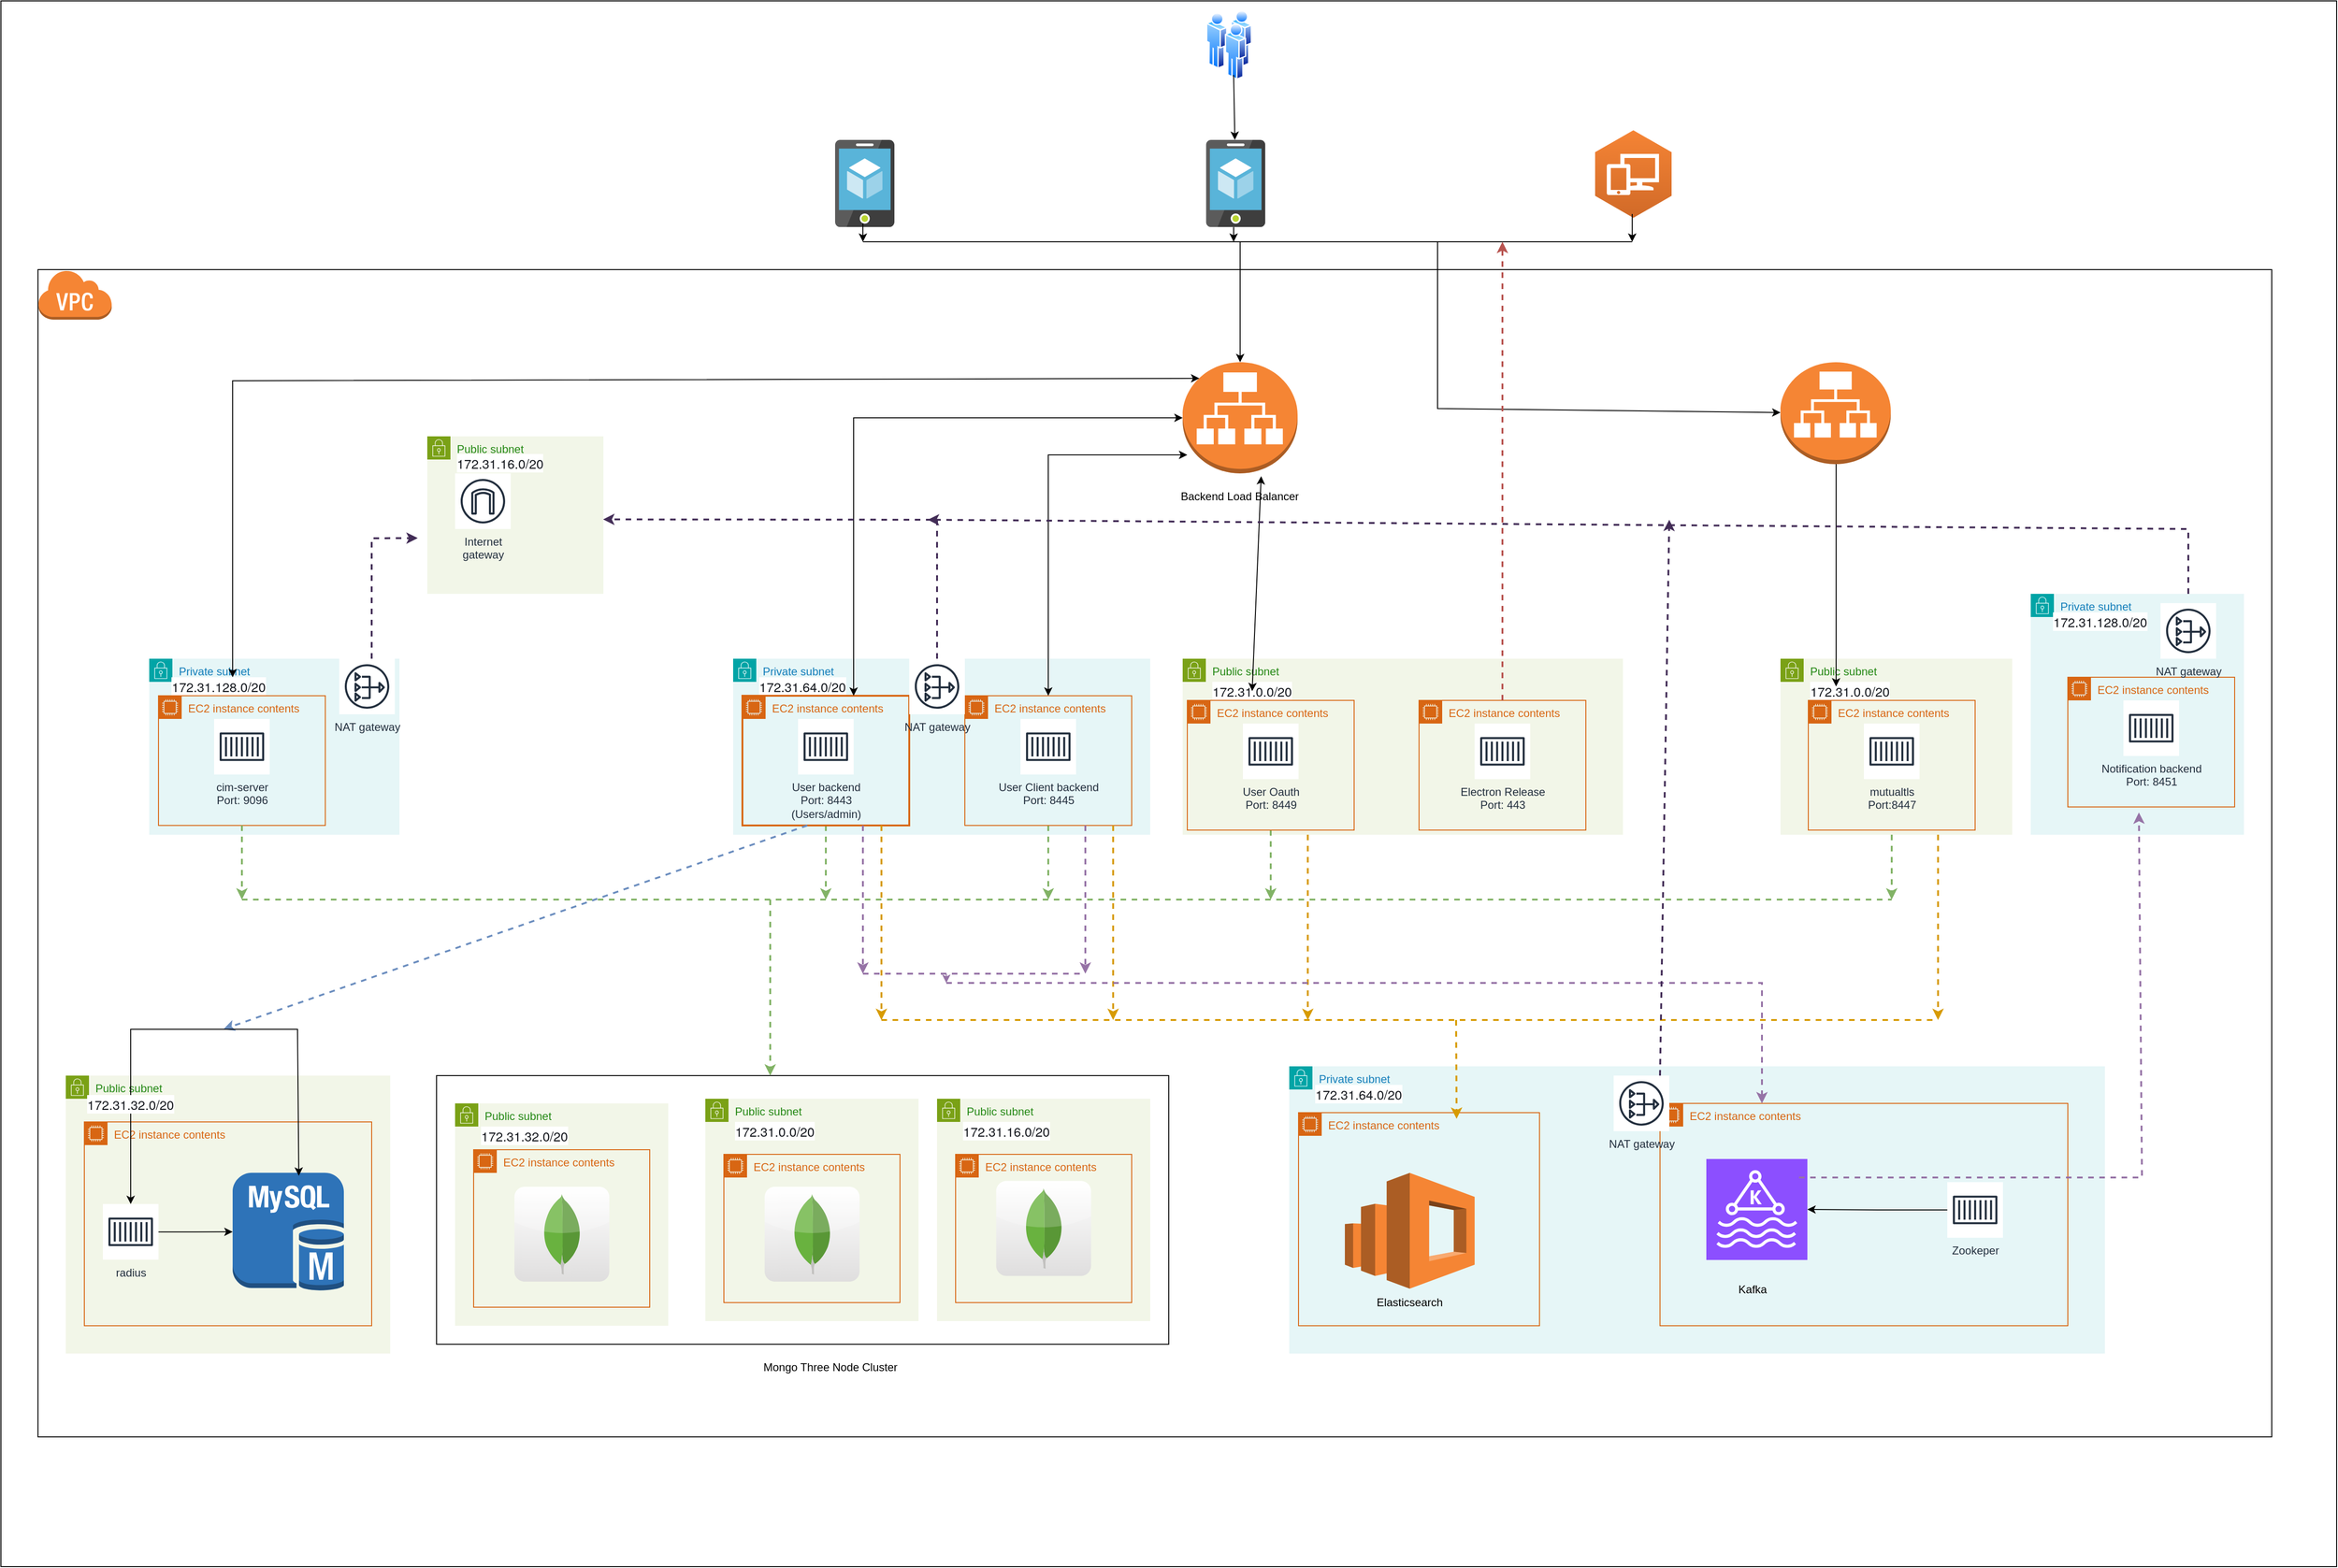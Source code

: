 <mxfile version="24.7.14">
  <diagram name="Page-1" id="pGAKAPKMy0GoA83f_Wez">
    <mxGraphModel dx="3497" dy="1487" grid="1" gridSize="10" guides="1" tooltips="1" connect="1" arrows="1" fold="1" page="1" pageScale="1" pageWidth="850" pageHeight="1100" math="0" shadow="0">
      <root>
        <mxCell id="0" />
        <mxCell id="1" parent="0" />
        <mxCell id="ZmOMr5aktULdy7HiZzXc-1" value="" style="rounded=0;whiteSpace=wrap;html=1;" parent="1" vertex="1">
          <mxGeometry x="-850" y="40" width="2520" height="1690" as="geometry" />
        </mxCell>
        <mxCell id="ZmOMr5aktULdy7HiZzXc-2" value="" style="image;aspect=fixed;perimeter=ellipsePerimeter;html=1;align=center;shadow=0;dashed=0;spacingTop=3;image=img/lib/active_directory/users.svg;" parent="1" vertex="1">
          <mxGeometry x="450.2" y="50" width="49.6" height="75.15" as="geometry" />
        </mxCell>
        <mxCell id="ZmOMr5aktULdy7HiZzXc-6" value="" style="image;sketch=0;aspect=fixed;html=1;points=[];align=center;fontSize=12;image=img/lib/mscae/App_Service_Mobile_App.svg;" parent="1" vertex="1">
          <mxGeometry x="50" y="190" width="64" height="94.12" as="geometry" />
        </mxCell>
        <mxCell id="ZmOMr5aktULdy7HiZzXc-8" value="" style="image;sketch=0;aspect=fixed;html=1;points=[];align=center;fontSize=12;image=img/lib/mscae/App_Service_Mobile_App.svg;" parent="1" vertex="1">
          <mxGeometry x="450.2" y="190" width="64" height="94.12" as="geometry" />
        </mxCell>
        <mxCell id="ZmOMr5aktULdy7HiZzXc-9" value="" style="outlineConnect=0;dashed=0;verticalLabelPosition=bottom;verticalAlign=top;align=center;html=1;shape=mxgraph.aws3.workspaces;fillColor=#D16A28;gradientColor=#F58435;gradientDirection=north;" parent="1" vertex="1">
          <mxGeometry x="870" y="179.62" width="82.5" height="94.5" as="geometry" />
        </mxCell>
        <mxCell id="ZmOMr5aktULdy7HiZzXc-16" value="" style="rounded=0;whiteSpace=wrap;html=1;" parent="1" vertex="1">
          <mxGeometry x="-810" y="330" width="2410" height="1260" as="geometry" />
        </mxCell>
        <mxCell id="ZmOMr5aktULdy7HiZzXc-18" value="" style="outlineConnect=0;dashed=0;verticalLabelPosition=bottom;verticalAlign=top;align=center;html=1;shape=mxgraph.aws3.virtual_private_cloud;fillColor=#F58534;gradientColor=none;" parent="1" vertex="1">
          <mxGeometry x="-810" y="330" width="79.5" height="54" as="geometry" />
        </mxCell>
        <mxCell id="ZmOMr5aktULdy7HiZzXc-19" value="" style="outlineConnect=0;dashed=0;verticalLabelPosition=bottom;verticalAlign=top;align=center;html=1;shape=mxgraph.aws3.application_load_balancer;fillColor=#F58534;gradientColor=none;" parent="1" vertex="1">
          <mxGeometry x="425" y="430" width="124" height="120" as="geometry" />
        </mxCell>
        <mxCell id="ZmOMr5aktULdy7HiZzXc-21" value="Public subnet" style="points=[[0,0],[0.25,0],[0.5,0],[0.75,0],[1,0],[1,0.25],[1,0.5],[1,0.75],[1,1],[0.75,1],[0.5,1],[0.25,1],[0,1],[0,0.75],[0,0.5],[0,0.25]];outlineConnect=0;gradientColor=none;html=1;whiteSpace=wrap;fontSize=12;fontStyle=0;container=1;pointerEvents=0;collapsible=0;recursiveResize=0;shape=mxgraph.aws4.group;grIcon=mxgraph.aws4.group_security_group;grStroke=0;strokeColor=#7AA116;fillColor=#F2F6E8;verticalAlign=top;align=left;spacingLeft=30;fontColor=#248814;dashed=0;" parent="1" vertex="1">
          <mxGeometry x="425" y="750" width="475" height="190" as="geometry" />
        </mxCell>
        <mxCell id="ZmOMr5aktULdy7HiZzXc-22" value="&lt;span style=&quot;color: rgb(22, 25, 31); font-family: &amp;quot;Amazon Ember&amp;quot;, &amp;quot;Helvetica Neue&amp;quot;, Roboto, Arial, sans-serif; font-size: 14px; text-align: start; background-color: rgb(255, 255, 255);&quot;&gt;172.31.0.0/20&lt;/span&gt;" style="text;html=1;align=center;verticalAlign=middle;whiteSpace=wrap;rounded=0;" parent="ZmOMr5aktULdy7HiZzXc-21" vertex="1">
          <mxGeometry x="30" y="20" width="90" height="30" as="geometry" />
        </mxCell>
        <mxCell id="ZmOMr5aktULdy7HiZzXc-140" style="edgeStyle=orthogonalEdgeStyle;rounded=0;orthogonalLoop=1;jettySize=auto;html=1;strokeWidth=2;dashed=1;fillColor=#d5e8d4;strokeColor=#82b366;" parent="ZmOMr5aktULdy7HiZzXc-21" source="ZmOMr5aktULdy7HiZzXc-51" edge="1">
          <mxGeometry relative="1" as="geometry">
            <mxPoint x="95" y="260" as="targetPoint" />
          </mxGeometry>
        </mxCell>
        <mxCell id="ZmOMr5aktULdy7HiZzXc-51" value="EC2 instance contents" style="points=[[0,0],[0.25,0],[0.5,0],[0.75,0],[1,0],[1,0.25],[1,0.5],[1,0.75],[1,1],[0.75,1],[0.5,1],[0.25,1],[0,1],[0,0.75],[0,0.5],[0,0.25]];outlineConnect=0;gradientColor=none;html=1;whiteSpace=wrap;fontSize=12;fontStyle=0;container=1;pointerEvents=0;collapsible=0;recursiveResize=0;shape=mxgraph.aws4.group;grIcon=mxgraph.aws4.group_ec2_instance_contents;strokeColor=#D86613;fillColor=none;verticalAlign=top;align=left;spacingLeft=30;fontColor=#D86613;dashed=0;" parent="ZmOMr5aktULdy7HiZzXc-21" vertex="1">
          <mxGeometry x="5" y="45" width="180" height="140" as="geometry" />
        </mxCell>
        <mxCell id="ZmOMr5aktULdy7HiZzXc-52" value="User Oauth&lt;br&gt;Port: 8449&lt;div&gt;&lt;br/&gt;&lt;/div&gt;" style="sketch=0;outlineConnect=0;fontColor=#232F3E;gradientColor=none;strokeColor=#232F3E;fillColor=#ffffff;dashed=0;verticalLabelPosition=bottom;verticalAlign=top;align=center;html=1;fontSize=12;fontStyle=0;aspect=fixed;shape=mxgraph.aws4.resourceIcon;resIcon=mxgraph.aws4.container_1;" parent="ZmOMr5aktULdy7HiZzXc-51" vertex="1">
          <mxGeometry x="60" y="25" width="60" height="60" as="geometry" />
        </mxCell>
        <mxCell id="ZmOMr5aktULdy7HiZzXc-161" value="" style="endArrow=classic;html=1;rounded=0;dashed=1;strokeWidth=2;fillColor=#ffe6cc;strokeColor=#d79b00;" parent="ZmOMr5aktULdy7HiZzXc-51" edge="1">
          <mxGeometry width="50" height="50" relative="1" as="geometry">
            <mxPoint x="130" y="145" as="sourcePoint" />
            <mxPoint x="130" y="345" as="targetPoint" />
          </mxGeometry>
        </mxCell>
        <mxCell id="ZmOMr5aktULdy7HiZzXc-53" value="EC2 instance contents" style="points=[[0,0],[0.25,0],[0.5,0],[0.75,0],[1,0],[1,0.25],[1,0.5],[1,0.75],[1,1],[0.75,1],[0.5,1],[0.25,1],[0,1],[0,0.75],[0,0.5],[0,0.25]];outlineConnect=0;gradientColor=none;html=1;whiteSpace=wrap;fontSize=12;fontStyle=0;container=1;pointerEvents=0;collapsible=0;recursiveResize=0;shape=mxgraph.aws4.group;grIcon=mxgraph.aws4.group_ec2_instance_contents;strokeColor=#D86613;fillColor=none;verticalAlign=top;align=left;spacingLeft=30;fontColor=#D86613;dashed=0;" parent="ZmOMr5aktULdy7HiZzXc-21" vertex="1">
          <mxGeometry x="255" y="45" width="180" height="140" as="geometry" />
        </mxCell>
        <mxCell id="ZmOMr5aktULdy7HiZzXc-54" value="Electron Release&lt;br&gt;Port: 443&lt;div&gt;&lt;br/&gt;&lt;/div&gt;" style="sketch=0;outlineConnect=0;fontColor=#232F3E;gradientColor=none;strokeColor=#232F3E;fillColor=#ffffff;dashed=0;verticalLabelPosition=bottom;verticalAlign=top;align=center;html=1;fontSize=12;fontStyle=0;aspect=fixed;shape=mxgraph.aws4.resourceIcon;resIcon=mxgraph.aws4.container_1;" parent="ZmOMr5aktULdy7HiZzXc-53" vertex="1">
          <mxGeometry x="60" y="25" width="60" height="60" as="geometry" />
        </mxCell>
        <mxCell id="ZmOMr5aktULdy7HiZzXc-35" value="Private subnet" style="points=[[0,0],[0.25,0],[0.5,0],[0.75,0],[1,0],[1,0.25],[1,0.5],[1,0.75],[1,1],[0.75,1],[0.5,1],[0.25,1],[0,1],[0,0.75],[0,0.5],[0,0.25]];outlineConnect=0;gradientColor=none;html=1;whiteSpace=wrap;fontSize=12;fontStyle=0;container=1;pointerEvents=0;collapsible=0;recursiveResize=0;shape=mxgraph.aws4.group;grIcon=mxgraph.aws4.group_security_group;grStroke=0;strokeColor=#00A4A6;fillColor=#E6F6F7;verticalAlign=top;align=left;spacingLeft=30;fontColor=#147EBA;dashed=1;" parent="1" vertex="1">
          <mxGeometry x="-60" y="750" width="450" height="190" as="geometry" />
        </mxCell>
        <mxCell id="ZmOMr5aktULdy7HiZzXc-36" value="&lt;span style=&quot;color: rgb(22, 25, 31); font-family: &amp;quot;Amazon Ember&amp;quot;, &amp;quot;Helvetica Neue&amp;quot;, Roboto, Arial, sans-serif; font-size: 14px; text-align: start; background-color: rgb(255, 255, 255);&quot;&gt;172.31.64.0/20&lt;/span&gt;" style="text;html=1;align=center;verticalAlign=middle;whiteSpace=wrap;rounded=0;" parent="ZmOMr5aktULdy7HiZzXc-35" vertex="1">
          <mxGeometry x="30" y="20" width="90" height="20" as="geometry" />
        </mxCell>
        <mxCell id="ZmOMr5aktULdy7HiZzXc-138" style="edgeStyle=orthogonalEdgeStyle;rounded=0;orthogonalLoop=1;jettySize=auto;html=1;dashed=1;strokeWidth=2;fillColor=#d5e8d4;strokeColor=#82b366;" parent="ZmOMr5aktULdy7HiZzXc-35" source="ZmOMr5aktULdy7HiZzXc-37" edge="1">
          <mxGeometry relative="1" as="geometry">
            <mxPoint x="100" y="260" as="targetPoint" />
          </mxGeometry>
        </mxCell>
        <mxCell id="ZmOMr5aktULdy7HiZzXc-37" value="EC2 instance contents" style="points=[[0,0],[0.25,0],[0.5,0],[0.75,0],[1,0],[1,0.25],[1,0.5],[1,0.75],[1,1],[0.75,1],[0.5,1],[0.25,1],[0,1],[0,0.75],[0,0.5],[0,0.25]];outlineConnect=0;gradientColor=none;html=1;whiteSpace=wrap;fontSize=12;fontStyle=0;container=1;pointerEvents=0;collapsible=0;recursiveResize=0;shape=mxgraph.aws4.group;grIcon=mxgraph.aws4.group_ec2_instance_contents;strokeColor=#D86613;fillColor=none;verticalAlign=top;align=left;spacingLeft=30;fontColor=#D86613;dashed=0;strokeWidth=2;" parent="ZmOMr5aktULdy7HiZzXc-35" vertex="1">
          <mxGeometry x="10" y="40" width="180" height="140" as="geometry" />
        </mxCell>
        <mxCell id="ZmOMr5aktULdy7HiZzXc-38" value="User backend&lt;br&gt;Port: 8443&lt;br&gt;(Users/admin)" style="sketch=0;outlineConnect=0;fontColor=#232F3E;gradientColor=none;strokeColor=#232F3E;fillColor=#ffffff;dashed=0;verticalLabelPosition=bottom;verticalAlign=top;align=center;html=1;fontSize=12;fontStyle=0;aspect=fixed;shape=mxgraph.aws4.resourceIcon;resIcon=mxgraph.aws4.container_1;" parent="ZmOMr5aktULdy7HiZzXc-37" vertex="1">
          <mxGeometry x="60" y="25" width="60" height="60" as="geometry" />
        </mxCell>
        <mxCell id="ZmOMr5aktULdy7HiZzXc-133" value="" style="endArrow=classic;html=1;rounded=0;strokeWidth=2;dashed=1;fillColor=#dae8fc;strokeColor=#6c8ebf;" parent="ZmOMr5aktULdy7HiZzXc-37" edge="1">
          <mxGeometry width="50" height="50" relative="1" as="geometry">
            <mxPoint x="70" y="140" as="sourcePoint" />
            <mxPoint x="-560" y="360" as="targetPoint" />
          </mxGeometry>
        </mxCell>
        <mxCell id="ZmOMr5aktULdy7HiZzXc-148" value="" style="endArrow=classic;html=1;rounded=0;strokeWidth=2;fillColor=#e1d5e7;strokeColor=#9673a6;dashed=1;" parent="ZmOMr5aktULdy7HiZzXc-37" edge="1">
          <mxGeometry width="50" height="50" relative="1" as="geometry">
            <mxPoint x="130" y="140" as="sourcePoint" />
            <mxPoint x="130" y="300" as="targetPoint" />
          </mxGeometry>
        </mxCell>
        <mxCell id="ZmOMr5aktULdy7HiZzXc-158" value="" style="endArrow=classic;html=1;rounded=0;dashed=1;strokeWidth=2;fillColor=#ffe6cc;strokeColor=#d79b00;" parent="ZmOMr5aktULdy7HiZzXc-37" edge="1">
          <mxGeometry width="50" height="50" relative="1" as="geometry">
            <mxPoint x="150" y="140" as="sourcePoint" />
            <mxPoint x="150" y="350" as="targetPoint" />
          </mxGeometry>
        </mxCell>
        <mxCell id="ZmOMr5aktULdy7HiZzXc-139" style="edgeStyle=orthogonalEdgeStyle;rounded=0;orthogonalLoop=1;jettySize=auto;html=1;fillColor=#d5e8d4;strokeColor=#82b366;dashed=1;strokeWidth=2;" parent="ZmOMr5aktULdy7HiZzXc-35" source="ZmOMr5aktULdy7HiZzXc-47" edge="1">
          <mxGeometry relative="1" as="geometry">
            <mxPoint x="340" y="260" as="targetPoint" />
          </mxGeometry>
        </mxCell>
        <mxCell id="ZmOMr5aktULdy7HiZzXc-47" value="EC2 instance contents" style="points=[[0,0],[0.25,0],[0.5,0],[0.75,0],[1,0],[1,0.25],[1,0.5],[1,0.75],[1,1],[0.75,1],[0.5,1],[0.25,1],[0,1],[0,0.75],[0,0.5],[0,0.25]];outlineConnect=0;gradientColor=none;html=1;whiteSpace=wrap;fontSize=12;fontStyle=0;container=1;pointerEvents=0;collapsible=0;recursiveResize=0;shape=mxgraph.aws4.group;grIcon=mxgraph.aws4.group_ec2_instance_contents;strokeColor=#D86613;fillColor=none;verticalAlign=top;align=left;spacingLeft=30;fontColor=#D86613;dashed=0;" parent="ZmOMr5aktULdy7HiZzXc-35" vertex="1">
          <mxGeometry x="250" y="40" width="180" height="140" as="geometry" />
        </mxCell>
        <mxCell id="ZmOMr5aktULdy7HiZzXc-48" value="User Client backend&lt;br&gt;Port: 8445&lt;div&gt;&lt;br/&gt;&lt;/div&gt;" style="sketch=0;outlineConnect=0;fontColor=#232F3E;gradientColor=none;strokeColor=#232F3E;fillColor=#ffffff;dashed=0;verticalLabelPosition=bottom;verticalAlign=top;align=center;html=1;fontSize=12;fontStyle=0;aspect=fixed;shape=mxgraph.aws4.resourceIcon;resIcon=mxgraph.aws4.container_1;" parent="ZmOMr5aktULdy7HiZzXc-47" vertex="1">
          <mxGeometry x="60" y="25" width="60" height="60" as="geometry" />
        </mxCell>
        <mxCell id="ZmOMr5aktULdy7HiZzXc-149" value="" style="endArrow=classic;html=1;rounded=0;strokeWidth=2;dashed=1;fillColor=#e1d5e7;strokeColor=#9673a6;" parent="ZmOMr5aktULdy7HiZzXc-47" edge="1">
          <mxGeometry width="50" height="50" relative="1" as="geometry">
            <mxPoint x="130" y="140" as="sourcePoint" />
            <mxPoint x="130" y="300" as="targetPoint" />
          </mxGeometry>
        </mxCell>
        <mxCell id="ZmOMr5aktULdy7HiZzXc-160" value="" style="endArrow=classic;html=1;rounded=0;dashed=1;fillColor=#ffe6cc;strokeColor=#d79b00;strokeWidth=2;" parent="ZmOMr5aktULdy7HiZzXc-47" edge="1">
          <mxGeometry width="50" height="50" relative="1" as="geometry">
            <mxPoint x="160" y="140" as="sourcePoint" />
            <mxPoint x="160" y="350" as="targetPoint" />
          </mxGeometry>
        </mxCell>
        <mxCell id="5VwvtkJ0Pud5CWtZeb5l-2" value="NAT gateway" style="sketch=0;outlineConnect=0;fontColor=#232F3E;gradientColor=none;strokeColor=#232F3E;fillColor=#ffffff;dashed=0;verticalLabelPosition=bottom;verticalAlign=top;align=center;html=1;fontSize=12;fontStyle=0;aspect=fixed;shape=mxgraph.aws4.resourceIcon;resIcon=mxgraph.aws4.nat_gateway;" vertex="1" parent="ZmOMr5aktULdy7HiZzXc-35">
          <mxGeometry x="190" width="60" height="60" as="geometry" />
        </mxCell>
        <mxCell id="ZmOMr5aktULdy7HiZzXc-39" value="Private subnet" style="points=[[0,0],[0.25,0],[0.5,0],[0.75,0],[1,0],[1,0.25],[1,0.5],[1,0.75],[1,1],[0.75,1],[0.5,1],[0.25,1],[0,1],[0,0.75],[0,0.5],[0,0.25]];outlineConnect=0;gradientColor=none;html=1;whiteSpace=wrap;fontSize=12;fontStyle=0;container=1;pointerEvents=0;collapsible=0;recursiveResize=0;shape=mxgraph.aws4.group;grIcon=mxgraph.aws4.group_security_group;grStroke=0;strokeColor=#00A4A6;fillColor=#E6F6F7;verticalAlign=top;align=left;spacingLeft=30;fontColor=#147EBA;dashed=0;" parent="1" vertex="1">
          <mxGeometry x="-690" y="750" width="270" height="190" as="geometry" />
        </mxCell>
        <mxCell id="ZmOMr5aktULdy7HiZzXc-40" value="&lt;span style=&quot;color: rgb(22, 25, 31); font-family: &amp;quot;Amazon Ember&amp;quot;, &amp;quot;Helvetica Neue&amp;quot;, Roboto, Arial, sans-serif; font-size: 14px; text-align: start; background-color: rgb(255, 255, 255);&quot;&gt;172.31.128.0/20&lt;/span&gt;" style="text;html=1;align=center;verticalAlign=middle;whiteSpace=wrap;rounded=0;" parent="ZmOMr5aktULdy7HiZzXc-39" vertex="1">
          <mxGeometry x="30" y="20" width="90" height="20" as="geometry" />
        </mxCell>
        <mxCell id="ZmOMr5aktULdy7HiZzXc-41" value="EC2 instance contents" style="points=[[0,0],[0.25,0],[0.5,0],[0.75,0],[1,0],[1,0.25],[1,0.5],[1,0.75],[1,1],[0.75,1],[0.5,1],[0.25,1],[0,1],[0,0.75],[0,0.5],[0,0.25]];outlineConnect=0;gradientColor=none;html=1;whiteSpace=wrap;fontSize=12;fontStyle=0;container=1;pointerEvents=0;collapsible=0;recursiveResize=0;shape=mxgraph.aws4.group;grIcon=mxgraph.aws4.group_ec2_instance_contents;strokeColor=#D86613;fillColor=none;verticalAlign=top;align=left;spacingLeft=30;fontColor=#D86613;dashed=0;" parent="ZmOMr5aktULdy7HiZzXc-39" vertex="1">
          <mxGeometry x="10" y="40" width="180" height="140" as="geometry" />
        </mxCell>
        <mxCell id="ZmOMr5aktULdy7HiZzXc-42" value="&lt;div&gt;&lt;div&gt;cim-server&lt;/div&gt;&lt;div&gt;Port: 9096&lt;/div&gt;&lt;/div&gt;" style="sketch=0;outlineConnect=0;fontColor=#232F3E;gradientColor=none;strokeColor=#232F3E;fillColor=#ffffff;dashed=0;verticalLabelPosition=bottom;verticalAlign=top;align=center;html=1;fontSize=12;fontStyle=0;aspect=fixed;shape=mxgraph.aws4.resourceIcon;resIcon=mxgraph.aws4.container_1;" parent="ZmOMr5aktULdy7HiZzXc-41" vertex="1">
          <mxGeometry x="60" y="25" width="60" height="60" as="geometry" />
        </mxCell>
        <mxCell id="ZmOMr5aktULdy7HiZzXc-136" value="" style="endArrow=classic;html=1;rounded=0;strokeWidth=2;dashed=1;fillColor=#d5e8d4;strokeColor=#82b366;" parent="ZmOMr5aktULdy7HiZzXc-41" edge="1">
          <mxGeometry width="50" height="50" relative="1" as="geometry">
            <mxPoint x="90" y="140" as="sourcePoint" />
            <mxPoint x="90" y="220" as="targetPoint" />
          </mxGeometry>
        </mxCell>
        <mxCell id="5VwvtkJ0Pud5CWtZeb5l-1" value="NAT gateway" style="sketch=0;outlineConnect=0;fontColor=#232F3E;gradientColor=none;strokeColor=#232F3E;fillColor=#ffffff;dashed=0;verticalLabelPosition=bottom;verticalAlign=top;align=center;html=1;fontSize=12;fontStyle=0;aspect=fixed;shape=mxgraph.aws4.resourceIcon;resIcon=mxgraph.aws4.nat_gateway;" vertex="1" parent="ZmOMr5aktULdy7HiZzXc-39">
          <mxGeometry x="205" width="60" height="60" as="geometry" />
        </mxCell>
        <mxCell id="ZmOMr5aktULdy7HiZzXc-58" value="Public subnet" style="points=[[0,0],[0.25,0],[0.5,0],[0.75,0],[1,0],[1,0.25],[1,0.5],[1,0.75],[1,1],[0.75,1],[0.5,1],[0.25,1],[0,1],[0,0.75],[0,0.5],[0,0.25]];outlineConnect=0;gradientColor=none;html=1;whiteSpace=wrap;fontSize=12;fontStyle=0;container=1;pointerEvents=0;collapsible=0;recursiveResize=0;shape=mxgraph.aws4.group;grIcon=mxgraph.aws4.group_security_group;grStroke=0;strokeColor=#7AA116;fillColor=#F2F6E8;verticalAlign=top;align=left;spacingLeft=30;fontColor=#248814;dashed=0;" parent="1" vertex="1">
          <mxGeometry x="1070" y="750" width="250" height="190" as="geometry" />
        </mxCell>
        <mxCell id="ZmOMr5aktULdy7HiZzXc-59" value="&lt;span style=&quot;color: rgb(22, 25, 31); font-family: &amp;quot;Amazon Ember&amp;quot;, &amp;quot;Helvetica Neue&amp;quot;, Roboto, Arial, sans-serif; font-size: 14px; text-align: start; background-color: rgb(255, 255, 255);&quot;&gt;172.31.0.0/20&lt;/span&gt;" style="text;html=1;align=center;verticalAlign=middle;whiteSpace=wrap;rounded=0;" parent="ZmOMr5aktULdy7HiZzXc-58" vertex="1">
          <mxGeometry x="30" y="20" width="90" height="30" as="geometry" />
        </mxCell>
        <mxCell id="ZmOMr5aktULdy7HiZzXc-60" value="EC2 instance contents" style="points=[[0,0],[0.25,0],[0.5,0],[0.75,0],[1,0],[1,0.25],[1,0.5],[1,0.75],[1,1],[0.75,1],[0.5,1],[0.25,1],[0,1],[0,0.75],[0,0.5],[0,0.25]];outlineConnect=0;gradientColor=none;html=1;whiteSpace=wrap;fontSize=12;fontStyle=0;container=1;pointerEvents=0;collapsible=0;recursiveResize=0;shape=mxgraph.aws4.group;grIcon=mxgraph.aws4.group_ec2_instance_contents;strokeColor=#D86613;fillColor=none;verticalAlign=top;align=left;spacingLeft=30;fontColor=#D86613;dashed=0;" parent="ZmOMr5aktULdy7HiZzXc-58" vertex="1">
          <mxGeometry x="30" y="45" width="180" height="140" as="geometry" />
        </mxCell>
        <mxCell id="ZmOMr5aktULdy7HiZzXc-61" value="&lt;div&gt;&lt;div&gt;mutualtls&lt;/div&gt;&lt;div&gt;Port:8447&lt;/div&gt;&lt;/div&gt;" style="sketch=0;outlineConnect=0;fontColor=#232F3E;gradientColor=none;strokeColor=#232F3E;fillColor=#ffffff;dashed=0;verticalLabelPosition=bottom;verticalAlign=top;align=center;html=1;fontSize=12;fontStyle=0;aspect=fixed;shape=mxgraph.aws4.resourceIcon;resIcon=mxgraph.aws4.container_1;" parent="ZmOMr5aktULdy7HiZzXc-60" vertex="1">
          <mxGeometry x="60" y="25" width="60" height="60" as="geometry" />
        </mxCell>
        <mxCell id="ZmOMr5aktULdy7HiZzXc-137" value="" style="endArrow=classic;html=1;rounded=0;strokeWidth=2;dashed=1;fillColor=#d5e8d4;strokeColor=#82b366;" parent="ZmOMr5aktULdy7HiZzXc-60" edge="1">
          <mxGeometry width="50" height="50" relative="1" as="geometry">
            <mxPoint x="90" y="145" as="sourcePoint" />
            <mxPoint x="90" y="215" as="targetPoint" />
          </mxGeometry>
        </mxCell>
        <mxCell id="ZmOMr5aktULdy7HiZzXc-159" value="" style="endArrow=classic;html=1;rounded=0;strokeWidth=2;dashed=1;fillColor=#ffe6cc;strokeColor=#d79b00;" parent="ZmOMr5aktULdy7HiZzXc-60" edge="1">
          <mxGeometry width="50" height="50" relative="1" as="geometry">
            <mxPoint x="140" y="145" as="sourcePoint" />
            <mxPoint x="140" y="345" as="targetPoint" />
          </mxGeometry>
        </mxCell>
        <mxCell id="ZmOMr5aktULdy7HiZzXc-65" value="" style="outlineConnect=0;dashed=0;verticalLabelPosition=bottom;verticalAlign=top;align=center;html=1;shape=mxgraph.aws3.application_load_balancer;fillColor=#F58534;gradientColor=none;" parent="1" vertex="1">
          <mxGeometry x="1070" y="430" width="119" height="110" as="geometry" />
        </mxCell>
        <mxCell id="ZmOMr5aktULdy7HiZzXc-66" value="" style="rounded=0;whiteSpace=wrap;html=1;" parent="1" vertex="1">
          <mxGeometry x="-380" y="1200" width="790" height="290" as="geometry" />
        </mxCell>
        <mxCell id="ZmOMr5aktULdy7HiZzXc-67" value="Public subnet" style="points=[[0,0],[0.25,0],[0.5,0],[0.75,0],[1,0],[1,0.25],[1,0.5],[1,0.75],[1,1],[0.75,1],[0.5,1],[0.25,1],[0,1],[0,0.75],[0,0.5],[0,0.25]];outlineConnect=0;gradientColor=none;html=1;whiteSpace=wrap;fontSize=12;fontStyle=0;container=1;pointerEvents=0;collapsible=0;recursiveResize=0;shape=mxgraph.aws4.group;grIcon=mxgraph.aws4.group_security_group;grStroke=0;strokeColor=#7AA116;fillColor=#F2F6E8;verticalAlign=top;align=left;spacingLeft=30;fontColor=#248814;dashed=0;" parent="1" vertex="1">
          <mxGeometry x="-360" y="1230" width="230" height="240" as="geometry" />
        </mxCell>
        <mxCell id="ZmOMr5aktULdy7HiZzXc-68" value="&lt;span style=&quot;color: rgb(22, 25, 31); font-family: &amp;quot;Amazon Ember&amp;quot;, &amp;quot;Helvetica Neue&amp;quot;, Roboto, Arial, sans-serif; font-size: 14px; text-align: start; background-color: rgb(255, 255, 255);&quot;&gt;172.31.32.0/20&lt;/span&gt;" style="text;html=1;align=center;verticalAlign=middle;whiteSpace=wrap;rounded=0;" parent="ZmOMr5aktULdy7HiZzXc-67" vertex="1">
          <mxGeometry x="30" y="20" width="90" height="30" as="geometry" />
        </mxCell>
        <mxCell id="ZmOMr5aktULdy7HiZzXc-74" value="" style="dashed=0;outlineConnect=0;html=1;align=center;labelPosition=center;verticalLabelPosition=bottom;verticalAlign=top;shape=mxgraph.webicons.mongodb;gradientColor=#DFDEDE" parent="ZmOMr5aktULdy7HiZzXc-67" vertex="1">
          <mxGeometry x="64" y="90" width="102.4" height="102.4" as="geometry" />
        </mxCell>
        <mxCell id="ZmOMr5aktULdy7HiZzXc-90" value="EC2 instance contents" style="points=[[0,0],[0.25,0],[0.5,0],[0.75,0],[1,0],[1,0.25],[1,0.5],[1,0.75],[1,1],[0.75,1],[0.5,1],[0.25,1],[0,1],[0,0.75],[0,0.5],[0,0.25]];outlineConnect=0;gradientColor=none;html=1;whiteSpace=wrap;fontSize=12;fontStyle=0;container=1;pointerEvents=0;collapsible=0;recursiveResize=0;shape=mxgraph.aws4.group;grIcon=mxgraph.aws4.group_ec2_instance_contents;strokeColor=#D86613;fillColor=none;verticalAlign=top;align=left;spacingLeft=30;fontColor=#D86613;dashed=0;" parent="ZmOMr5aktULdy7HiZzXc-67" vertex="1">
          <mxGeometry x="20" y="50" width="190" height="170" as="geometry" />
        </mxCell>
        <mxCell id="ZmOMr5aktULdy7HiZzXc-69" value="Public subnet" style="points=[[0,0],[0.25,0],[0.5,0],[0.75,0],[1,0],[1,0.25],[1,0.5],[1,0.75],[1,1],[0.75,1],[0.5,1],[0.25,1],[0,1],[0,0.75],[0,0.5],[0,0.25]];outlineConnect=0;gradientColor=none;html=1;whiteSpace=wrap;fontSize=12;fontStyle=0;container=1;pointerEvents=0;collapsible=0;recursiveResize=0;shape=mxgraph.aws4.group;grIcon=mxgraph.aws4.group_security_group;grStroke=0;strokeColor=#7AA116;fillColor=#F2F6E8;verticalAlign=top;align=left;spacingLeft=30;fontColor=#248814;dashed=0;" parent="1" vertex="1">
          <mxGeometry x="-90" y="1225" width="230" height="240" as="geometry" />
        </mxCell>
        <mxCell id="ZmOMr5aktULdy7HiZzXc-70" value="&lt;span style=&quot;color: rgb(22, 25, 31); font-family: &amp;quot;Amazon Ember&amp;quot;, &amp;quot;Helvetica Neue&amp;quot;, Roboto, Arial, sans-serif; font-size: 14px; text-align: start; background-color: rgb(255, 255, 255);&quot;&gt;172.31.0.0/20&lt;/span&gt;" style="text;html=1;align=center;verticalAlign=middle;whiteSpace=wrap;rounded=0;" parent="ZmOMr5aktULdy7HiZzXc-69" vertex="1">
          <mxGeometry x="30" y="20" width="90" height="30" as="geometry" />
        </mxCell>
        <mxCell id="ZmOMr5aktULdy7HiZzXc-75" value="" style="dashed=0;outlineConnect=0;html=1;align=center;labelPosition=center;verticalLabelPosition=bottom;verticalAlign=top;shape=mxgraph.webicons.mongodb;gradientColor=#DFDEDE" parent="ZmOMr5aktULdy7HiZzXc-69" vertex="1">
          <mxGeometry x="64" y="95" width="102.4" height="102.4" as="geometry" />
        </mxCell>
        <mxCell id="ZmOMr5aktULdy7HiZzXc-91" value="EC2 instance contents" style="points=[[0,0],[0.25,0],[0.5,0],[0.75,0],[1,0],[1,0.25],[1,0.5],[1,0.75],[1,1],[0.75,1],[0.5,1],[0.25,1],[0,1],[0,0.75],[0,0.5],[0,0.25]];outlineConnect=0;gradientColor=none;html=1;whiteSpace=wrap;fontSize=12;fontStyle=0;container=1;pointerEvents=0;collapsible=0;recursiveResize=0;shape=mxgraph.aws4.group;grIcon=mxgraph.aws4.group_ec2_instance_contents;strokeColor=#D86613;fillColor=none;verticalAlign=top;align=left;spacingLeft=30;fontColor=#D86613;dashed=0;" parent="ZmOMr5aktULdy7HiZzXc-69" vertex="1">
          <mxGeometry x="20" y="60" width="190" height="160" as="geometry" />
        </mxCell>
        <mxCell id="ZmOMr5aktULdy7HiZzXc-71" value="Public subnet" style="points=[[0,0],[0.25,0],[0.5,0],[0.75,0],[1,0],[1,0.25],[1,0.5],[1,0.75],[1,1],[0.75,1],[0.5,1],[0.25,1],[0,1],[0,0.75],[0,0.5],[0,0.25]];outlineConnect=0;gradientColor=none;html=1;whiteSpace=wrap;fontSize=12;fontStyle=0;container=1;pointerEvents=0;collapsible=0;recursiveResize=0;shape=mxgraph.aws4.group;grIcon=mxgraph.aws4.group_security_group;grStroke=0;strokeColor=#7AA116;fillColor=#F2F6E8;verticalAlign=top;align=left;spacingLeft=30;fontColor=#248814;dashed=0;" parent="1" vertex="1">
          <mxGeometry x="160" y="1225" width="230" height="240" as="geometry" />
        </mxCell>
        <mxCell id="ZmOMr5aktULdy7HiZzXc-72" value="&lt;span style=&quot;color: rgb(22, 25, 31); font-family: &amp;quot;Amazon Ember&amp;quot;, &amp;quot;Helvetica Neue&amp;quot;, Roboto, Arial, sans-serif; font-size: 14px; text-align: start; background-color: rgb(255, 255, 255);&quot;&gt;172.31.16.0/20&lt;/span&gt;" style="text;html=1;align=center;verticalAlign=middle;whiteSpace=wrap;rounded=0;" parent="ZmOMr5aktULdy7HiZzXc-71" vertex="1">
          <mxGeometry x="30" y="20" width="90" height="30" as="geometry" />
        </mxCell>
        <mxCell id="ZmOMr5aktULdy7HiZzXc-92" value="EC2 instance contents" style="points=[[0,0],[0.25,0],[0.5,0],[0.75,0],[1,0],[1,0.25],[1,0.5],[1,0.75],[1,1],[0.75,1],[0.5,1],[0.25,1],[0,1],[0,0.75],[0,0.5],[0,0.25]];outlineConnect=0;gradientColor=none;html=1;whiteSpace=wrap;fontSize=12;fontStyle=0;container=1;pointerEvents=0;collapsible=0;recursiveResize=0;shape=mxgraph.aws4.group;grIcon=mxgraph.aws4.group_ec2_instance_contents;strokeColor=#D86613;fillColor=none;verticalAlign=top;align=left;spacingLeft=30;fontColor=#D86613;dashed=0;" parent="ZmOMr5aktULdy7HiZzXc-71" vertex="1">
          <mxGeometry x="20" y="60" width="190" height="160" as="geometry" />
        </mxCell>
        <mxCell id="ZmOMr5aktULdy7HiZzXc-76" value="" style="dashed=0;outlineConnect=0;html=1;align=center;labelPosition=center;verticalLabelPosition=bottom;verticalAlign=top;shape=mxgraph.webicons.mongodb;gradientColor=#DFDEDE" parent="ZmOMr5aktULdy7HiZzXc-92" vertex="1">
          <mxGeometry x="43.8" y="28.8" width="102.4" height="102.4" as="geometry" />
        </mxCell>
        <mxCell id="ZmOMr5aktULdy7HiZzXc-78" value="Mongo Three Node Cluster" style="text;html=1;align=center;verticalAlign=middle;whiteSpace=wrap;rounded=0;" parent="1" vertex="1">
          <mxGeometry x="-80" y="1500" width="250" height="30" as="geometry" />
        </mxCell>
        <mxCell id="ZmOMr5aktULdy7HiZzXc-79" value="Private subnet" style="points=[[0,0],[0.25,0],[0.5,0],[0.75,0],[1,0],[1,0.25],[1,0.5],[1,0.75],[1,1],[0.75,1],[0.5,1],[0.25,1],[0,1],[0,0.75],[0,0.5],[0,0.25]];outlineConnect=0;gradientColor=none;html=1;whiteSpace=wrap;fontSize=12;fontStyle=0;container=1;pointerEvents=0;collapsible=0;recursiveResize=0;shape=mxgraph.aws4.group;grIcon=mxgraph.aws4.group_security_group;grStroke=0;strokeColor=#00A4A6;fillColor=#E6F6F7;verticalAlign=top;align=left;spacingLeft=30;fontColor=#147EBA;dashed=0;" parent="1" vertex="1">
          <mxGeometry x="540" y="1190" width="880" height="310" as="geometry" />
        </mxCell>
        <mxCell id="ZmOMr5aktULdy7HiZzXc-80" value="&lt;span style=&quot;color: rgb(22, 25, 31); font-family: &amp;quot;Amazon Ember&amp;quot;, &amp;quot;Helvetica Neue&amp;quot;, Roboto, Arial, sans-serif; font-size: 14px; text-align: start; background-color: rgb(255, 255, 255);&quot;&gt;172.31.64.0/20&lt;/span&gt;" style="text;html=1;align=center;verticalAlign=middle;whiteSpace=wrap;rounded=0;" parent="ZmOMr5aktULdy7HiZzXc-79" vertex="1">
          <mxGeometry x="30" y="20" width="90" height="20" as="geometry" />
        </mxCell>
        <mxCell id="ZmOMr5aktULdy7HiZzXc-81" value="EC2 instance contents" style="points=[[0,0],[0.25,0],[0.5,0],[0.75,0],[1,0],[1,0.25],[1,0.5],[1,0.75],[1,1],[0.75,1],[0.5,1],[0.25,1],[0,1],[0,0.75],[0,0.5],[0,0.25]];outlineConnect=0;gradientColor=none;html=1;whiteSpace=wrap;fontSize=12;fontStyle=0;container=1;pointerEvents=0;collapsible=0;recursiveResize=0;shape=mxgraph.aws4.group;grIcon=mxgraph.aws4.group_ec2_instance_contents;strokeColor=#D86613;fillColor=none;verticalAlign=top;align=left;spacingLeft=30;fontColor=#D86613;dashed=0;" parent="ZmOMr5aktULdy7HiZzXc-79" vertex="1">
          <mxGeometry x="10" y="50" width="260" height="230" as="geometry" />
        </mxCell>
        <mxCell id="ZmOMr5aktULdy7HiZzXc-88" value="" style="outlineConnect=0;dashed=0;verticalLabelPosition=bottom;verticalAlign=top;align=center;html=1;shape=mxgraph.aws3.elasticsearch_service;fillColor=#F58534;gradientColor=none;" parent="ZmOMr5aktULdy7HiZzXc-81" vertex="1">
          <mxGeometry x="50" y="65" width="140" height="125" as="geometry" />
        </mxCell>
        <mxCell id="ZmOMr5aktULdy7HiZzXc-89" value="Elasticsearch" style="text;html=1;align=center;verticalAlign=middle;whiteSpace=wrap;rounded=0;" parent="ZmOMr5aktULdy7HiZzXc-81" vertex="1">
          <mxGeometry x="45" y="190" width="150" height="30" as="geometry" />
        </mxCell>
        <mxCell id="ZmOMr5aktULdy7HiZzXc-93" value="EC2 instance contents" style="points=[[0,0],[0.25,0],[0.5,0],[0.75,0],[1,0],[1,0.25],[1,0.5],[1,0.75],[1,1],[0.75,1],[0.5,1],[0.25,1],[0,1],[0,0.75],[0,0.5],[0,0.25]];outlineConnect=0;gradientColor=none;html=1;whiteSpace=wrap;fontSize=12;fontStyle=0;container=1;pointerEvents=0;collapsible=0;recursiveResize=0;shape=mxgraph.aws4.group;grIcon=mxgraph.aws4.group_ec2_instance_contents;strokeColor=#D86613;fillColor=none;verticalAlign=top;align=left;spacingLeft=30;fontColor=#D86613;dashed=0;" parent="ZmOMr5aktULdy7HiZzXc-79" vertex="1">
          <mxGeometry x="400" y="40" width="440" height="240" as="geometry" />
        </mxCell>
        <mxCell id="ZmOMr5aktULdy7HiZzXc-94" value="" style="sketch=0;points=[[0,0,0],[0.25,0,0],[0.5,0,0],[0.75,0,0],[1,0,0],[0,1,0],[0.25,1,0],[0.5,1,0],[0.75,1,0],[1,1,0],[0,0.25,0],[0,0.5,0],[0,0.75,0],[1,0.25,0],[1,0.5,0],[1,0.75,0]];outlineConnect=0;fontColor=#232F3E;fillColor=#8C4FFF;strokeColor=#ffffff;dashed=0;verticalLabelPosition=bottom;verticalAlign=top;align=center;html=1;fontSize=12;fontStyle=0;aspect=fixed;shape=mxgraph.aws4.resourceIcon;resIcon=mxgraph.aws4.managed_streaming_for_kafka;" parent="ZmOMr5aktULdy7HiZzXc-93" vertex="1">
          <mxGeometry x="50" y="60" width="109" height="109" as="geometry" />
        </mxCell>
        <mxCell id="ZmOMr5aktULdy7HiZzXc-96" value="Kafka" style="text;html=1;align=center;verticalAlign=middle;whiteSpace=wrap;rounded=0;" parent="ZmOMr5aktULdy7HiZzXc-93" vertex="1">
          <mxGeometry x="70" y="186" width="60" height="30" as="geometry" />
        </mxCell>
        <mxCell id="5VwvtkJ0Pud5CWtZeb5l-4" value="NAT gateway" style="sketch=0;outlineConnect=0;fontColor=#232F3E;gradientColor=none;strokeColor=#232F3E;fillColor=#ffffff;dashed=0;verticalLabelPosition=bottom;verticalAlign=top;align=center;html=1;fontSize=12;fontStyle=0;aspect=fixed;shape=mxgraph.aws4.resourceIcon;resIcon=mxgraph.aws4.nat_gateway;" vertex="1" parent="ZmOMr5aktULdy7HiZzXc-79">
          <mxGeometry x="350" y="10" width="60" height="60" as="geometry" />
        </mxCell>
        <mxCell id="ZmOMr5aktULdy7HiZzXc-108" style="edgeStyle=orthogonalEdgeStyle;rounded=0;orthogonalLoop=1;jettySize=auto;html=1;" parent="1" source="ZmOMr5aktULdy7HiZzXc-95" target="ZmOMr5aktULdy7HiZzXc-94" edge="1">
          <mxGeometry relative="1" as="geometry" />
        </mxCell>
        <mxCell id="ZmOMr5aktULdy7HiZzXc-95" value="Zookeper" style="sketch=0;outlineConnect=0;fontColor=#232F3E;gradientColor=none;strokeColor=#232F3E;fillColor=#ffffff;dashed=0;verticalLabelPosition=bottom;verticalAlign=top;align=center;html=1;fontSize=12;fontStyle=0;aspect=fixed;shape=mxgraph.aws4.resourceIcon;resIcon=mxgraph.aws4.container_1;" parent="1" vertex="1">
          <mxGeometry x="1250" y="1315" width="60" height="60" as="geometry" />
        </mxCell>
        <mxCell id="ZmOMr5aktULdy7HiZzXc-97" value="Public subnet" style="points=[[0,0],[0.25,0],[0.5,0],[0.75,0],[1,0],[1,0.25],[1,0.5],[1,0.75],[1,1],[0.75,1],[0.5,1],[0.25,1],[0,1],[0,0.75],[0,0.5],[0,0.25]];outlineConnect=0;gradientColor=none;html=1;whiteSpace=wrap;fontSize=12;fontStyle=0;container=1;pointerEvents=0;collapsible=0;recursiveResize=0;shape=mxgraph.aws4.group;grIcon=mxgraph.aws4.group_security_group;grStroke=0;strokeColor=#7AA116;fillColor=#F2F6E8;verticalAlign=top;align=left;spacingLeft=30;fontColor=#248814;dashed=0;" parent="1" vertex="1">
          <mxGeometry x="-780" y="1200" width="350" height="300" as="geometry" />
        </mxCell>
        <mxCell id="ZmOMr5aktULdy7HiZzXc-99" value="EC2 instance contents" style="points=[[0,0],[0.25,0],[0.5,0],[0.75,0],[1,0],[1,0.25],[1,0.5],[1,0.75],[1,1],[0.75,1],[0.5,1],[0.25,1],[0,1],[0,0.75],[0,0.5],[0,0.25]];outlineConnect=0;gradientColor=none;html=1;whiteSpace=wrap;fontSize=12;fontStyle=0;container=1;pointerEvents=0;collapsible=0;recursiveResize=0;shape=mxgraph.aws4.group;grIcon=mxgraph.aws4.group_ec2_instance_contents;strokeColor=#D86613;fillColor=none;verticalAlign=top;align=left;spacingLeft=30;fontColor=#D86613;dashed=0;" parent="ZmOMr5aktULdy7HiZzXc-97" vertex="1">
          <mxGeometry x="20" y="50" width="310" height="220" as="geometry" />
        </mxCell>
        <mxCell id="ZmOMr5aktULdy7HiZzXc-100" value="" style="outlineConnect=0;dashed=0;verticalLabelPosition=bottom;verticalAlign=top;align=center;html=1;shape=mxgraph.aws3.mysql_db_instance;fillColor=#2E73B8;gradientColor=none;" parent="ZmOMr5aktULdy7HiZzXc-99" vertex="1">
          <mxGeometry x="160" y="54.9" width="120" height="127.5" as="geometry" />
        </mxCell>
        <mxCell id="ZmOMr5aktULdy7HiZzXc-110" style="edgeStyle=orthogonalEdgeStyle;rounded=0;orthogonalLoop=1;jettySize=auto;html=1;" parent="ZmOMr5aktULdy7HiZzXc-99" source="ZmOMr5aktULdy7HiZzXc-101" target="ZmOMr5aktULdy7HiZzXc-100" edge="1">
          <mxGeometry relative="1" as="geometry" />
        </mxCell>
        <mxCell id="ZmOMr5aktULdy7HiZzXc-101" value="radius" style="sketch=0;outlineConnect=0;fontColor=#232F3E;gradientColor=none;strokeColor=#232F3E;fillColor=#ffffff;dashed=0;verticalLabelPosition=bottom;verticalAlign=top;align=center;html=1;fontSize=12;fontStyle=0;aspect=fixed;shape=mxgraph.aws4.resourceIcon;resIcon=mxgraph.aws4.container_1;" parent="ZmOMr5aktULdy7HiZzXc-99" vertex="1">
          <mxGeometry x="20" y="88.65" width="60" height="60" as="geometry" />
        </mxCell>
        <mxCell id="ZmOMr5aktULdy7HiZzXc-132" value="" style="endArrow=classic;startArrow=classic;html=1;rounded=0;entryX=0.595;entryY=0.025;entryDx=0;entryDy=0;entryPerimeter=0;" parent="ZmOMr5aktULdy7HiZzXc-99" source="ZmOMr5aktULdy7HiZzXc-101" target="ZmOMr5aktULdy7HiZzXc-100" edge="1">
          <mxGeometry width="50" height="50" relative="1" as="geometry">
            <mxPoint x="120" y="-90" as="sourcePoint" />
            <mxPoint x="170" y="-140" as="targetPoint" />
            <Array as="points">
              <mxPoint x="50" y="-100" />
              <mxPoint x="230" y="-100" />
            </Array>
          </mxGeometry>
        </mxCell>
        <mxCell id="ZmOMr5aktULdy7HiZzXc-102" value="&lt;span style=&quot;color: rgb(22, 25, 31); font-family: &amp;quot;Amazon Ember&amp;quot;, &amp;quot;Helvetica Neue&amp;quot;, Roboto, Arial, sans-serif; font-size: 14px; text-align: start; background-color: rgb(255, 255, 255);&quot;&gt;172.31.32.0/20&lt;/span&gt;" style="text;html=1;align=center;verticalAlign=middle;whiteSpace=wrap;rounded=0;" parent="ZmOMr5aktULdy7HiZzXc-97" vertex="1">
          <mxGeometry x="40" y="16" width="60" height="30" as="geometry" />
        </mxCell>
        <mxCell id="ZmOMr5aktULdy7HiZzXc-112" value="Backend Load Balancer" style="text;strokeColor=none;fillColor=none;align=left;verticalAlign=middle;spacingLeft=4;spacingRight=4;overflow=hidden;points=[[0,0.5],[1,0.5]];portConstraint=eastwest;rotatable=0;whiteSpace=wrap;html=1;" parent="1" vertex="1">
          <mxGeometry x="417" y="560" width="150" height="30" as="geometry" />
        </mxCell>
        <mxCell id="ZmOMr5aktULdy7HiZzXc-113" value="" style="endArrow=classic;startArrow=classic;html=1;rounded=0;entryX=0;entryY=0.5;entryDx=0;entryDy=0;entryPerimeter=0;" parent="1" target="ZmOMr5aktULdy7HiZzXc-19" edge="1">
          <mxGeometry width="50" height="50" relative="1" as="geometry">
            <mxPoint x="70" y="790" as="sourcePoint" />
            <mxPoint x="120" y="740" as="targetPoint" />
            <Array as="points">
              <mxPoint x="70" y="490" />
            </Array>
          </mxGeometry>
        </mxCell>
        <mxCell id="ZmOMr5aktULdy7HiZzXc-114" value="" style="endArrow=classic;startArrow=classic;html=1;rounded=0;entryX=0.145;entryY=0.145;entryDx=0;entryDy=0;entryPerimeter=0;" parent="1" target="ZmOMr5aktULdy7HiZzXc-19" edge="1">
          <mxGeometry width="50" height="50" relative="1" as="geometry">
            <mxPoint x="-600" y="770" as="sourcePoint" />
            <mxPoint x="-550" y="720" as="targetPoint" />
            <Array as="points">
              <mxPoint x="-600" y="450" />
            </Array>
          </mxGeometry>
        </mxCell>
        <mxCell id="ZmOMr5aktULdy7HiZzXc-115" value="" style="endArrow=classic;startArrow=classic;html=1;rounded=0;entryX=0.618;entryY=-0.233;entryDx=0;entryDy=0;entryPerimeter=0;" parent="1" target="ZmOMr5aktULdy7HiZzXc-112" edge="1">
          <mxGeometry width="50" height="50" relative="1" as="geometry">
            <mxPoint x="500" y="785" as="sourcePoint" />
            <mxPoint x="490" y="580" as="targetPoint" />
          </mxGeometry>
        </mxCell>
        <mxCell id="ZmOMr5aktULdy7HiZzXc-116" value="" style="endArrow=classic;html=1;rounded=0;" parent="1" edge="1">
          <mxGeometry width="50" height="50" relative="1" as="geometry">
            <mxPoint x="1130" y="540" as="sourcePoint" />
            <mxPoint x="1130" y="780" as="targetPoint" />
          </mxGeometry>
        </mxCell>
        <mxCell id="ZmOMr5aktULdy7HiZzXc-119" value="" style="endArrow=none;html=1;rounded=0;" parent="1" edge="1">
          <mxGeometry width="50" height="50" relative="1" as="geometry">
            <mxPoint x="80" y="300" as="sourcePoint" />
            <mxPoint x="910" y="300" as="targetPoint" />
          </mxGeometry>
        </mxCell>
        <mxCell id="ZmOMr5aktULdy7HiZzXc-120" value="" style="endArrow=classic;html=1;rounded=0;" parent="1" edge="1">
          <mxGeometry width="50" height="50" relative="1" as="geometry">
            <mxPoint x="80" y="280" as="sourcePoint" />
            <mxPoint x="80" y="300" as="targetPoint" />
          </mxGeometry>
        </mxCell>
        <mxCell id="ZmOMr5aktULdy7HiZzXc-121" value="" style="endArrow=classic;html=1;rounded=0;" parent="1" edge="1">
          <mxGeometry width="50" height="50" relative="1" as="geometry">
            <mxPoint x="910" y="270" as="sourcePoint" />
            <mxPoint x="910" y="300" as="targetPoint" />
          </mxGeometry>
        </mxCell>
        <mxCell id="ZmOMr5aktULdy7HiZzXc-125" value="" style="endArrow=classic;html=1;rounded=0;" parent="1" edge="1">
          <mxGeometry width="50" height="50" relative="1" as="geometry">
            <mxPoint x="480" y="284.12" as="sourcePoint" />
            <mxPoint x="480" y="300" as="targetPoint" />
          </mxGeometry>
        </mxCell>
        <mxCell id="ZmOMr5aktULdy7HiZzXc-127" value="" style="endArrow=classic;html=1;rounded=0;" parent="1" target="ZmOMr5aktULdy7HiZzXc-19" edge="1">
          <mxGeometry width="50" height="50" relative="1" as="geometry">
            <mxPoint x="487" y="300" as="sourcePoint" />
            <mxPoint x="530" y="260" as="targetPoint" />
          </mxGeometry>
        </mxCell>
        <mxCell id="ZmOMr5aktULdy7HiZzXc-128" value="" style="endArrow=classic;html=1;rounded=0;" parent="1" target="ZmOMr5aktULdy7HiZzXc-65" edge="1">
          <mxGeometry width="50" height="50" relative="1" as="geometry">
            <mxPoint x="700" y="300" as="sourcePoint" />
            <mxPoint x="750" y="250" as="targetPoint" />
            <Array as="points">
              <mxPoint x="700" y="480" />
            </Array>
          </mxGeometry>
        </mxCell>
        <mxCell id="ZmOMr5aktULdy7HiZzXc-129" value="" style="endArrow=classic;html=1;rounded=0;exitX=0.5;exitY=0;exitDx=0;exitDy=0;fillColor=#f8cecc;strokeColor=#b85450;dashed=1;strokeWidth=2;" parent="1" source="ZmOMr5aktULdy7HiZzXc-53" edge="1">
          <mxGeometry width="50" height="50" relative="1" as="geometry">
            <mxPoint x="590" y="350" as="sourcePoint" />
            <mxPoint x="770" y="300" as="targetPoint" />
          </mxGeometry>
        </mxCell>
        <mxCell id="ZmOMr5aktULdy7HiZzXc-130" value="" style="endArrow=classic;startArrow=classic;html=1;rounded=0;exitX=0.5;exitY=0;exitDx=0;exitDy=0;" parent="1" source="ZmOMr5aktULdy7HiZzXc-47" edge="1">
          <mxGeometry width="50" height="50" relative="1" as="geometry">
            <mxPoint x="380" y="580" as="sourcePoint" />
            <mxPoint x="430" y="530" as="targetPoint" />
            <Array as="points">
              <mxPoint x="280" y="530" />
            </Array>
          </mxGeometry>
        </mxCell>
        <mxCell id="ZmOMr5aktULdy7HiZzXc-135" value="" style="endArrow=none;html=1;rounded=0;dashed=1;strokeWidth=2;fillColor=#d5e8d4;strokeColor=#82b366;" parent="1" edge="1">
          <mxGeometry width="50" height="50" relative="1" as="geometry">
            <mxPoint x="-590" y="1010" as="sourcePoint" />
            <mxPoint x="1190" y="1010" as="targetPoint" />
          </mxGeometry>
        </mxCell>
        <mxCell id="ZmOMr5aktULdy7HiZzXc-142" value="" style="endArrow=classic;html=1;rounded=0;fillColor=#d5e8d4;strokeColor=#82b366;strokeWidth=2;dashed=1;" parent="1" edge="1">
          <mxGeometry width="50" height="50" relative="1" as="geometry">
            <mxPoint x="-20" y="1010" as="sourcePoint" />
            <mxPoint x="-20" y="1200" as="targetPoint" />
          </mxGeometry>
        </mxCell>
        <mxCell id="ZmOMr5aktULdy7HiZzXc-146" value="" style="endArrow=none;html=1;rounded=0;strokeWidth=2;dashed=1;fillColor=#e1d5e7;strokeColor=#9673a6;" parent="1" edge="1">
          <mxGeometry width="50" height="50" relative="1" as="geometry">
            <mxPoint x="80" y="1090" as="sourcePoint" />
            <mxPoint x="320" y="1090" as="targetPoint" />
          </mxGeometry>
        </mxCell>
        <mxCell id="ZmOMr5aktULdy7HiZzXc-150" value="" style="endArrow=classic;html=1;rounded=0;entryX=0.25;entryY=0;entryDx=0;entryDy=0;fillColor=#e1d5e7;strokeColor=#9673a6;strokeWidth=2;dashed=1;" parent="1" target="ZmOMr5aktULdy7HiZzXc-93" edge="1">
          <mxGeometry width="50" height="50" relative="1" as="geometry">
            <mxPoint x="170" y="1100" as="sourcePoint" />
            <mxPoint x="210" y="1040" as="targetPoint" />
            <Array as="points">
              <mxPoint x="1050" y="1100" />
            </Array>
          </mxGeometry>
        </mxCell>
        <mxCell id="ZmOMr5aktULdy7HiZzXc-151" value="" style="endArrow=classic;html=1;rounded=0;fillColor=#e1d5e7;strokeColor=#9673a6;" parent="1" edge="1">
          <mxGeometry width="50" height="50" relative="1" as="geometry">
            <mxPoint x="170" y="1090" as="sourcePoint" />
            <mxPoint x="170" y="1100" as="targetPoint" />
          </mxGeometry>
        </mxCell>
        <mxCell id="ZmOMr5aktULdy7HiZzXc-157" value="" style="endArrow=none;html=1;rounded=0;dashed=1;strokeWidth=2;fillColor=#ffe6cc;strokeColor=#d79b00;" parent="1" edge="1">
          <mxGeometry width="50" height="50" relative="1" as="geometry">
            <mxPoint x="100" y="1140" as="sourcePoint" />
            <mxPoint x="1240" y="1140" as="targetPoint" />
          </mxGeometry>
        </mxCell>
        <mxCell id="ZmOMr5aktULdy7HiZzXc-162" value="" style="endArrow=classic;html=1;rounded=0;entryX=0.656;entryY=0.029;entryDx=0;entryDy=0;entryPerimeter=0;strokeWidth=2;dashed=1;fillColor=#ffe6cc;strokeColor=#d79b00;" parent="1" target="ZmOMr5aktULdy7HiZzXc-81" edge="1">
          <mxGeometry width="50" height="50" relative="1" as="geometry">
            <mxPoint x="720" y="1140" as="sourcePoint" />
            <mxPoint x="770" y="1090" as="targetPoint" />
          </mxGeometry>
        </mxCell>
        <mxCell id="ZmOMr5aktULdy7HiZzXc-165" value="Private subnet" style="points=[[0,0],[0.25,0],[0.5,0],[0.75,0],[1,0],[1,0.25],[1,0.5],[1,0.75],[1,1],[0.75,1],[0.5,1],[0.25,1],[0,1],[0,0.75],[0,0.5],[0,0.25]];outlineConnect=0;gradientColor=none;html=1;whiteSpace=wrap;fontSize=12;fontStyle=0;container=1;pointerEvents=0;collapsible=0;recursiveResize=0;shape=mxgraph.aws4.group;grIcon=mxgraph.aws4.group_security_group;grStroke=0;strokeColor=#00A4A6;fillColor=#E6F6F7;verticalAlign=top;align=left;spacingLeft=30;fontColor=#147EBA;dashed=0;" parent="1" vertex="1">
          <mxGeometry x="1340" y="680" width="230" height="260" as="geometry" />
        </mxCell>
        <mxCell id="ZmOMr5aktULdy7HiZzXc-166" value="&lt;span style=&quot;color: rgb(22, 25, 31); font-family: &amp;quot;Amazon Ember&amp;quot;, &amp;quot;Helvetica Neue&amp;quot;, Roboto, Arial, sans-serif; font-size: 14px; text-align: start; background-color: rgb(255, 255, 255);&quot;&gt;172.31.128.0/20&lt;/span&gt;" style="text;html=1;align=center;verticalAlign=middle;whiteSpace=wrap;rounded=0;" parent="ZmOMr5aktULdy7HiZzXc-165" vertex="1">
          <mxGeometry x="30" y="20" width="90" height="20" as="geometry" />
        </mxCell>
        <mxCell id="ZmOMr5aktULdy7HiZzXc-170" value="EC2 instance contents" style="points=[[0,0],[0.25,0],[0.5,0],[0.75,0],[1,0],[1,0.25],[1,0.5],[1,0.75],[1,1],[0.75,1],[0.5,1],[0.25,1],[0,1],[0,0.75],[0,0.5],[0,0.25]];outlineConnect=0;gradientColor=none;html=1;whiteSpace=wrap;fontSize=12;fontStyle=0;container=1;pointerEvents=0;collapsible=0;recursiveResize=0;shape=mxgraph.aws4.group;grIcon=mxgraph.aws4.group_ec2_instance_contents;strokeColor=#D86613;fillColor=none;verticalAlign=top;align=left;spacingLeft=30;fontColor=#D86613;dashed=0;" parent="ZmOMr5aktULdy7HiZzXc-165" vertex="1">
          <mxGeometry x="40" y="90" width="180" height="140" as="geometry" />
        </mxCell>
        <mxCell id="ZmOMr5aktULdy7HiZzXc-171" value="Notification backend&lt;br&gt;Port: 8451&lt;div&gt;&lt;br/&gt;&lt;/div&gt;" style="sketch=0;outlineConnect=0;fontColor=#232F3E;gradientColor=none;strokeColor=#232F3E;fillColor=#ffffff;dashed=0;verticalLabelPosition=bottom;verticalAlign=top;align=center;html=1;fontSize=12;fontStyle=0;aspect=fixed;shape=mxgraph.aws4.resourceIcon;resIcon=mxgraph.aws4.container_1;" parent="ZmOMr5aktULdy7HiZzXc-170" vertex="1">
          <mxGeometry x="60" y="25" width="60" height="60" as="geometry" />
        </mxCell>
        <mxCell id="ZmOMr5aktULdy7HiZzXc-173" value="" style="endArrow=classic;html=1;rounded=0;strokeWidth=2;dashed=1;fillColor=#e1d5e7;strokeColor=#9673a6;entryX=0.426;entryY=1.043;entryDx=0;entryDy=0;entryPerimeter=0;" parent="1" edge="1" target="ZmOMr5aktULdy7HiZzXc-170">
          <mxGeometry width="50" height="50" relative="1" as="geometry">
            <mxPoint x="1090" y="1310" as="sourcePoint" />
            <mxPoint x="1460" y="950" as="targetPoint" />
            <Array as="points">
              <mxPoint x="1460" y="1310" />
            </Array>
          </mxGeometry>
        </mxCell>
        <mxCell id="ZmOMr5aktULdy7HiZzXc-174" value="" style="endArrow=classic;html=1;rounded=0;" parent="1" target="ZmOMr5aktULdy7HiZzXc-8" edge="1">
          <mxGeometry width="50" height="50" relative="1" as="geometry">
            <mxPoint x="480" y="120" as="sourcePoint" />
            <mxPoint x="530" y="70" as="targetPoint" />
          </mxGeometry>
        </mxCell>
        <mxCell id="5VwvtkJ0Pud5CWtZeb5l-3" value="NAT gateway" style="sketch=0;outlineConnect=0;fontColor=#232F3E;gradientColor=none;strokeColor=#232F3E;fillColor=#ffffff;dashed=0;verticalLabelPosition=bottom;verticalAlign=top;align=center;html=1;fontSize=12;fontStyle=0;aspect=fixed;shape=mxgraph.aws4.resourceIcon;resIcon=mxgraph.aws4.nat_gateway;" vertex="1" parent="1">
          <mxGeometry x="1480" y="690" width="60" height="60" as="geometry" />
        </mxCell>
        <mxCell id="5VwvtkJ0Pud5CWtZeb5l-5" value="Public subnet&lt;br&gt;&lt;span style=&quot;color: rgb(22, 25, 31); font-family: &amp;quot;Amazon Ember&amp;quot;, &amp;quot;Helvetica Neue&amp;quot;, Roboto, Arial, sans-serif; font-size: 14px; background-color: rgb(255, 255, 255);&quot;&gt;172.31.16.0/20&lt;/span&gt;" style="points=[[0,0],[0.25,0],[0.5,0],[0.75,0],[1,0],[1,0.25],[1,0.5],[1,0.75],[1,1],[0.75,1],[0.5,1],[0.25,1],[0,1],[0,0.75],[0,0.5],[0,0.25]];outlineConnect=0;gradientColor=none;html=1;whiteSpace=wrap;fontSize=12;fontStyle=0;container=1;pointerEvents=0;collapsible=0;recursiveResize=0;shape=mxgraph.aws4.group;grIcon=mxgraph.aws4.group_security_group;grStroke=0;strokeColor=#7AA116;fillColor=#F2F6E8;verticalAlign=top;align=left;spacingLeft=30;fontColor=#248814;dashed=0;" vertex="1" parent="1">
          <mxGeometry x="-390" y="510" width="190" height="170" as="geometry" />
        </mxCell>
        <mxCell id="5VwvtkJ0Pud5CWtZeb5l-6" value="Internet&#xa;gateway" style="sketch=0;outlineConnect=0;fontColor=#232F3E;gradientColor=none;strokeColor=#232F3E;fillColor=#ffffff;dashed=0;verticalLabelPosition=bottom;verticalAlign=top;align=center;html=1;fontSize=12;fontStyle=0;aspect=fixed;shape=mxgraph.aws4.resourceIcon;resIcon=mxgraph.aws4.internet_gateway;" vertex="1" parent="5VwvtkJ0Pud5CWtZeb5l-5">
          <mxGeometry x="30" y="40" width="60" height="60" as="geometry" />
        </mxCell>
        <mxCell id="5VwvtkJ0Pud5CWtZeb5l-9" value="" style="endArrow=classic;html=1;rounded=0;entryX=0.17;entryY=0.23;entryDx=0;entryDy=0;entryPerimeter=0;strokeWidth=2;dashed=1;fillColor=#76608a;strokeColor=#432D57;" edge="1" parent="1" target="ZmOMr5aktULdy7HiZzXc-16">
          <mxGeometry width="50" height="50" relative="1" as="geometry">
            <mxPoint x="-450" y="750" as="sourcePoint" />
            <mxPoint x="-400" y="700" as="targetPoint" />
            <Array as="points">
              <mxPoint x="-450" y="620" />
            </Array>
          </mxGeometry>
        </mxCell>
        <mxCell id="5VwvtkJ0Pud5CWtZeb5l-10" value="" style="endArrow=classic;html=1;rounded=0;entryX=0.253;entryY=0.214;entryDx=0;entryDy=0;entryPerimeter=0;dashed=1;fillColor=#76608a;strokeColor=#432D57;strokeWidth=2;" edge="1" parent="1" target="ZmOMr5aktULdy7HiZzXc-16">
          <mxGeometry width="50" height="50" relative="1" as="geometry">
            <mxPoint x="160" y="750" as="sourcePoint" />
            <mxPoint x="210" y="700" as="targetPoint" />
            <Array as="points">
              <mxPoint x="160" y="600" />
            </Array>
          </mxGeometry>
        </mxCell>
        <mxCell id="5VwvtkJ0Pud5CWtZeb5l-11" value="" style="endArrow=classic;html=1;rounded=0;strokeWidth=2;dashed=1;fillColor=#76608a;strokeColor=#432D57;" edge="1" parent="1">
          <mxGeometry width="50" height="50" relative="1" as="geometry">
            <mxPoint x="1510" y="680" as="sourcePoint" />
            <mxPoint x="150" y="600" as="targetPoint" />
            <Array as="points">
              <mxPoint x="1510" y="610" />
            </Array>
          </mxGeometry>
        </mxCell>
        <mxCell id="5VwvtkJ0Pud5CWtZeb5l-15" value="" style="endArrow=classic;html=1;rounded=0;strokeWidth=2;dashed=1;fillColor=#76608a;strokeColor=#432D57;" edge="1" parent="1">
          <mxGeometry width="50" height="50" relative="1" as="geometry">
            <mxPoint x="940" y="1200" as="sourcePoint" />
            <mxPoint x="950" y="600" as="targetPoint" />
          </mxGeometry>
        </mxCell>
      </root>
    </mxGraphModel>
  </diagram>
</mxfile>
